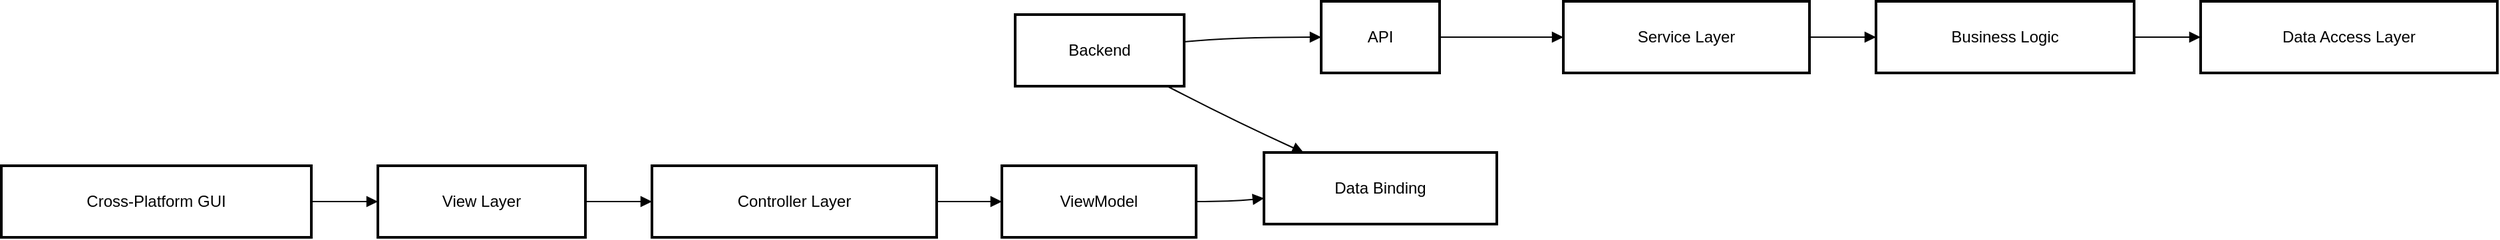 <mxfile version="26.0.15">
  <diagram name="Page-1" id="ni2ShNpEL0fGlDgy5Trs">
    <mxGraphModel>
      <root>
        <mxCell id="0" />
        <mxCell id="1" parent="0" />
        <mxCell id="2" value="Backend" style="whiteSpace=wrap;strokeWidth=2;" vertex="1" parent="1">
          <mxGeometry x="770" y="18" width="127" height="54" as="geometry" />
        </mxCell>
        <mxCell id="3" value="API" style="whiteSpace=wrap;strokeWidth=2;" vertex="1" parent="1">
          <mxGeometry x="1000" y="8" width="89" height="54" as="geometry" />
        </mxCell>
        <mxCell id="4" value="Service Layer" style="whiteSpace=wrap;strokeWidth=2;" vertex="1" parent="1">
          <mxGeometry x="1182" y="8" width="185" height="54" as="geometry" />
        </mxCell>
        <mxCell id="5" value="Business Logic" style="whiteSpace=wrap;strokeWidth=2;" vertex="1" parent="1">
          <mxGeometry x="1417" y="8" width="194" height="54" as="geometry" />
        </mxCell>
        <mxCell id="6" value="Data Access Layer" style="whiteSpace=wrap;strokeWidth=2;" vertex="1" parent="1">
          <mxGeometry x="1661" y="8" width="223" height="54" as="geometry" />
        </mxCell>
        <mxCell id="7" value="Cross-Platform GUI" style="whiteSpace=wrap;strokeWidth=2;" vertex="1" parent="1">
          <mxGeometry x="8" y="132" width="233" height="54" as="geometry" />
        </mxCell>
        <mxCell id="8" value="View Layer" style="whiteSpace=wrap;strokeWidth=2;" vertex="1" parent="1">
          <mxGeometry x="291" y="132" width="156" height="54" as="geometry" />
        </mxCell>
        <mxCell id="9" value="Controller Layer" style="whiteSpace=wrap;strokeWidth=2;" vertex="1" parent="1">
          <mxGeometry x="497" y="132" width="214" height="54" as="geometry" />
        </mxCell>
        <mxCell id="10" value="ViewModel" style="whiteSpace=wrap;strokeWidth=2;" vertex="1" parent="1">
          <mxGeometry x="760" y="132" width="146" height="54" as="geometry" />
        </mxCell>
        <mxCell id="11" value="Data Binding" style="whiteSpace=wrap;strokeWidth=2;" vertex="1" parent="1">
          <mxGeometry x="957" y="122" width="175" height="54" as="geometry" />
        </mxCell>
        <mxCell id="12" value="" style="curved=1;startArrow=none;endArrow=block;exitX=1;exitY=0.38;entryX=0;entryY=0.5;" edge="1" parent="1" source="2" target="3">
          <mxGeometry relative="1" as="geometry">
            <Array as="points">
              <mxPoint x="932" y="35" />
            </Array>
          </mxGeometry>
        </mxCell>
        <mxCell id="13" value="" style="curved=1;startArrow=none;endArrow=block;exitX=1;exitY=0.5;entryX=0;entryY=0.5;" edge="1" parent="1" source="3" target="4">
          <mxGeometry relative="1" as="geometry">
            <Array as="points" />
          </mxGeometry>
        </mxCell>
        <mxCell id="14" value="" style="curved=1;startArrow=none;endArrow=block;exitX=1;exitY=0.5;entryX=0;entryY=0.5;" edge="1" parent="1" source="4" target="5">
          <mxGeometry relative="1" as="geometry">
            <Array as="points" />
          </mxGeometry>
        </mxCell>
        <mxCell id="15" value="" style="curved=1;startArrow=none;endArrow=block;exitX=1;exitY=0.5;entryX=0;entryY=0.5;" edge="1" parent="1" source="5" target="6">
          <mxGeometry relative="1" as="geometry">
            <Array as="points" />
          </mxGeometry>
        </mxCell>
        <mxCell id="16" value="" style="curved=1;startArrow=none;endArrow=block;exitX=1;exitY=0.5;entryX=0;entryY=0.5;" edge="1" parent="1" source="7" target="8">
          <mxGeometry relative="1" as="geometry">
            <Array as="points" />
          </mxGeometry>
        </mxCell>
        <mxCell id="17" value="" style="curved=1;startArrow=none;endArrow=block;exitX=1;exitY=0.5;entryX=0;entryY=0.5;" edge="1" parent="1" source="8" target="9">
          <mxGeometry relative="1" as="geometry">
            <Array as="points" />
          </mxGeometry>
        </mxCell>
        <mxCell id="18" value="" style="curved=1;startArrow=none;endArrow=block;exitX=1;exitY=0.5;entryX=0;entryY=0.5;" edge="1" parent="1" source="9" target="10">
          <mxGeometry relative="1" as="geometry">
            <Array as="points" />
          </mxGeometry>
        </mxCell>
        <mxCell id="19" value="" style="curved=1;startArrow=none;endArrow=block;exitX=1.01;exitY=0.5;entryX=0;entryY=0.64;" edge="1" parent="1" source="10" target="11">
          <mxGeometry relative="1" as="geometry">
            <Array as="points">
              <mxPoint x="932" y="159" />
            </Array>
          </mxGeometry>
        </mxCell>
        <mxCell id="20" value="" style="curved=1;startArrow=none;endArrow=block;exitX=0.9;exitY=1;entryX=0.17;entryY=0;" edge="1" parent="1" source="2" target="11">
          <mxGeometry relative="1" as="geometry">
            <Array as="points">
              <mxPoint x="932" y="97" />
            </Array>
          </mxGeometry>
        </mxCell>
      </root>
    </mxGraphModel>
  </diagram>
</mxfile>

